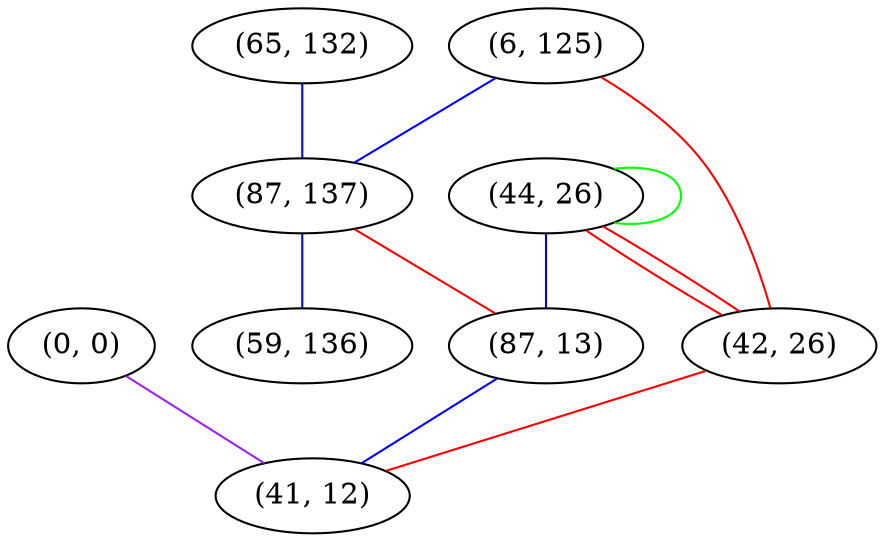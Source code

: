 graph "" {
"(0, 0)";
"(6, 125)";
"(44, 26)";
"(65, 132)";
"(87, 137)";
"(42, 26)";
"(59, 136)";
"(87, 13)";
"(41, 12)";
"(0, 0)" -- "(41, 12)"  [color=purple, key=0, weight=4];
"(6, 125)" -- "(87, 137)"  [color=blue, key=0, weight=3];
"(6, 125)" -- "(42, 26)"  [color=red, key=0, weight=1];
"(44, 26)" -- "(44, 26)"  [color=green, key=0, weight=2];
"(44, 26)" -- "(87, 13)"  [color=blue, key=0, weight=3];
"(44, 26)" -- "(42, 26)"  [color=red, key=0, weight=1];
"(44, 26)" -- "(42, 26)"  [color=red, key=1, weight=1];
"(65, 132)" -- "(87, 137)"  [color=blue, key=0, weight=3];
"(87, 137)" -- "(59, 136)"  [color=blue, key=0, weight=3];
"(87, 137)" -- "(87, 13)"  [color=red, key=0, weight=1];
"(42, 26)" -- "(41, 12)"  [color=red, key=0, weight=1];
"(87, 13)" -- "(41, 12)"  [color=blue, key=0, weight=3];
}
